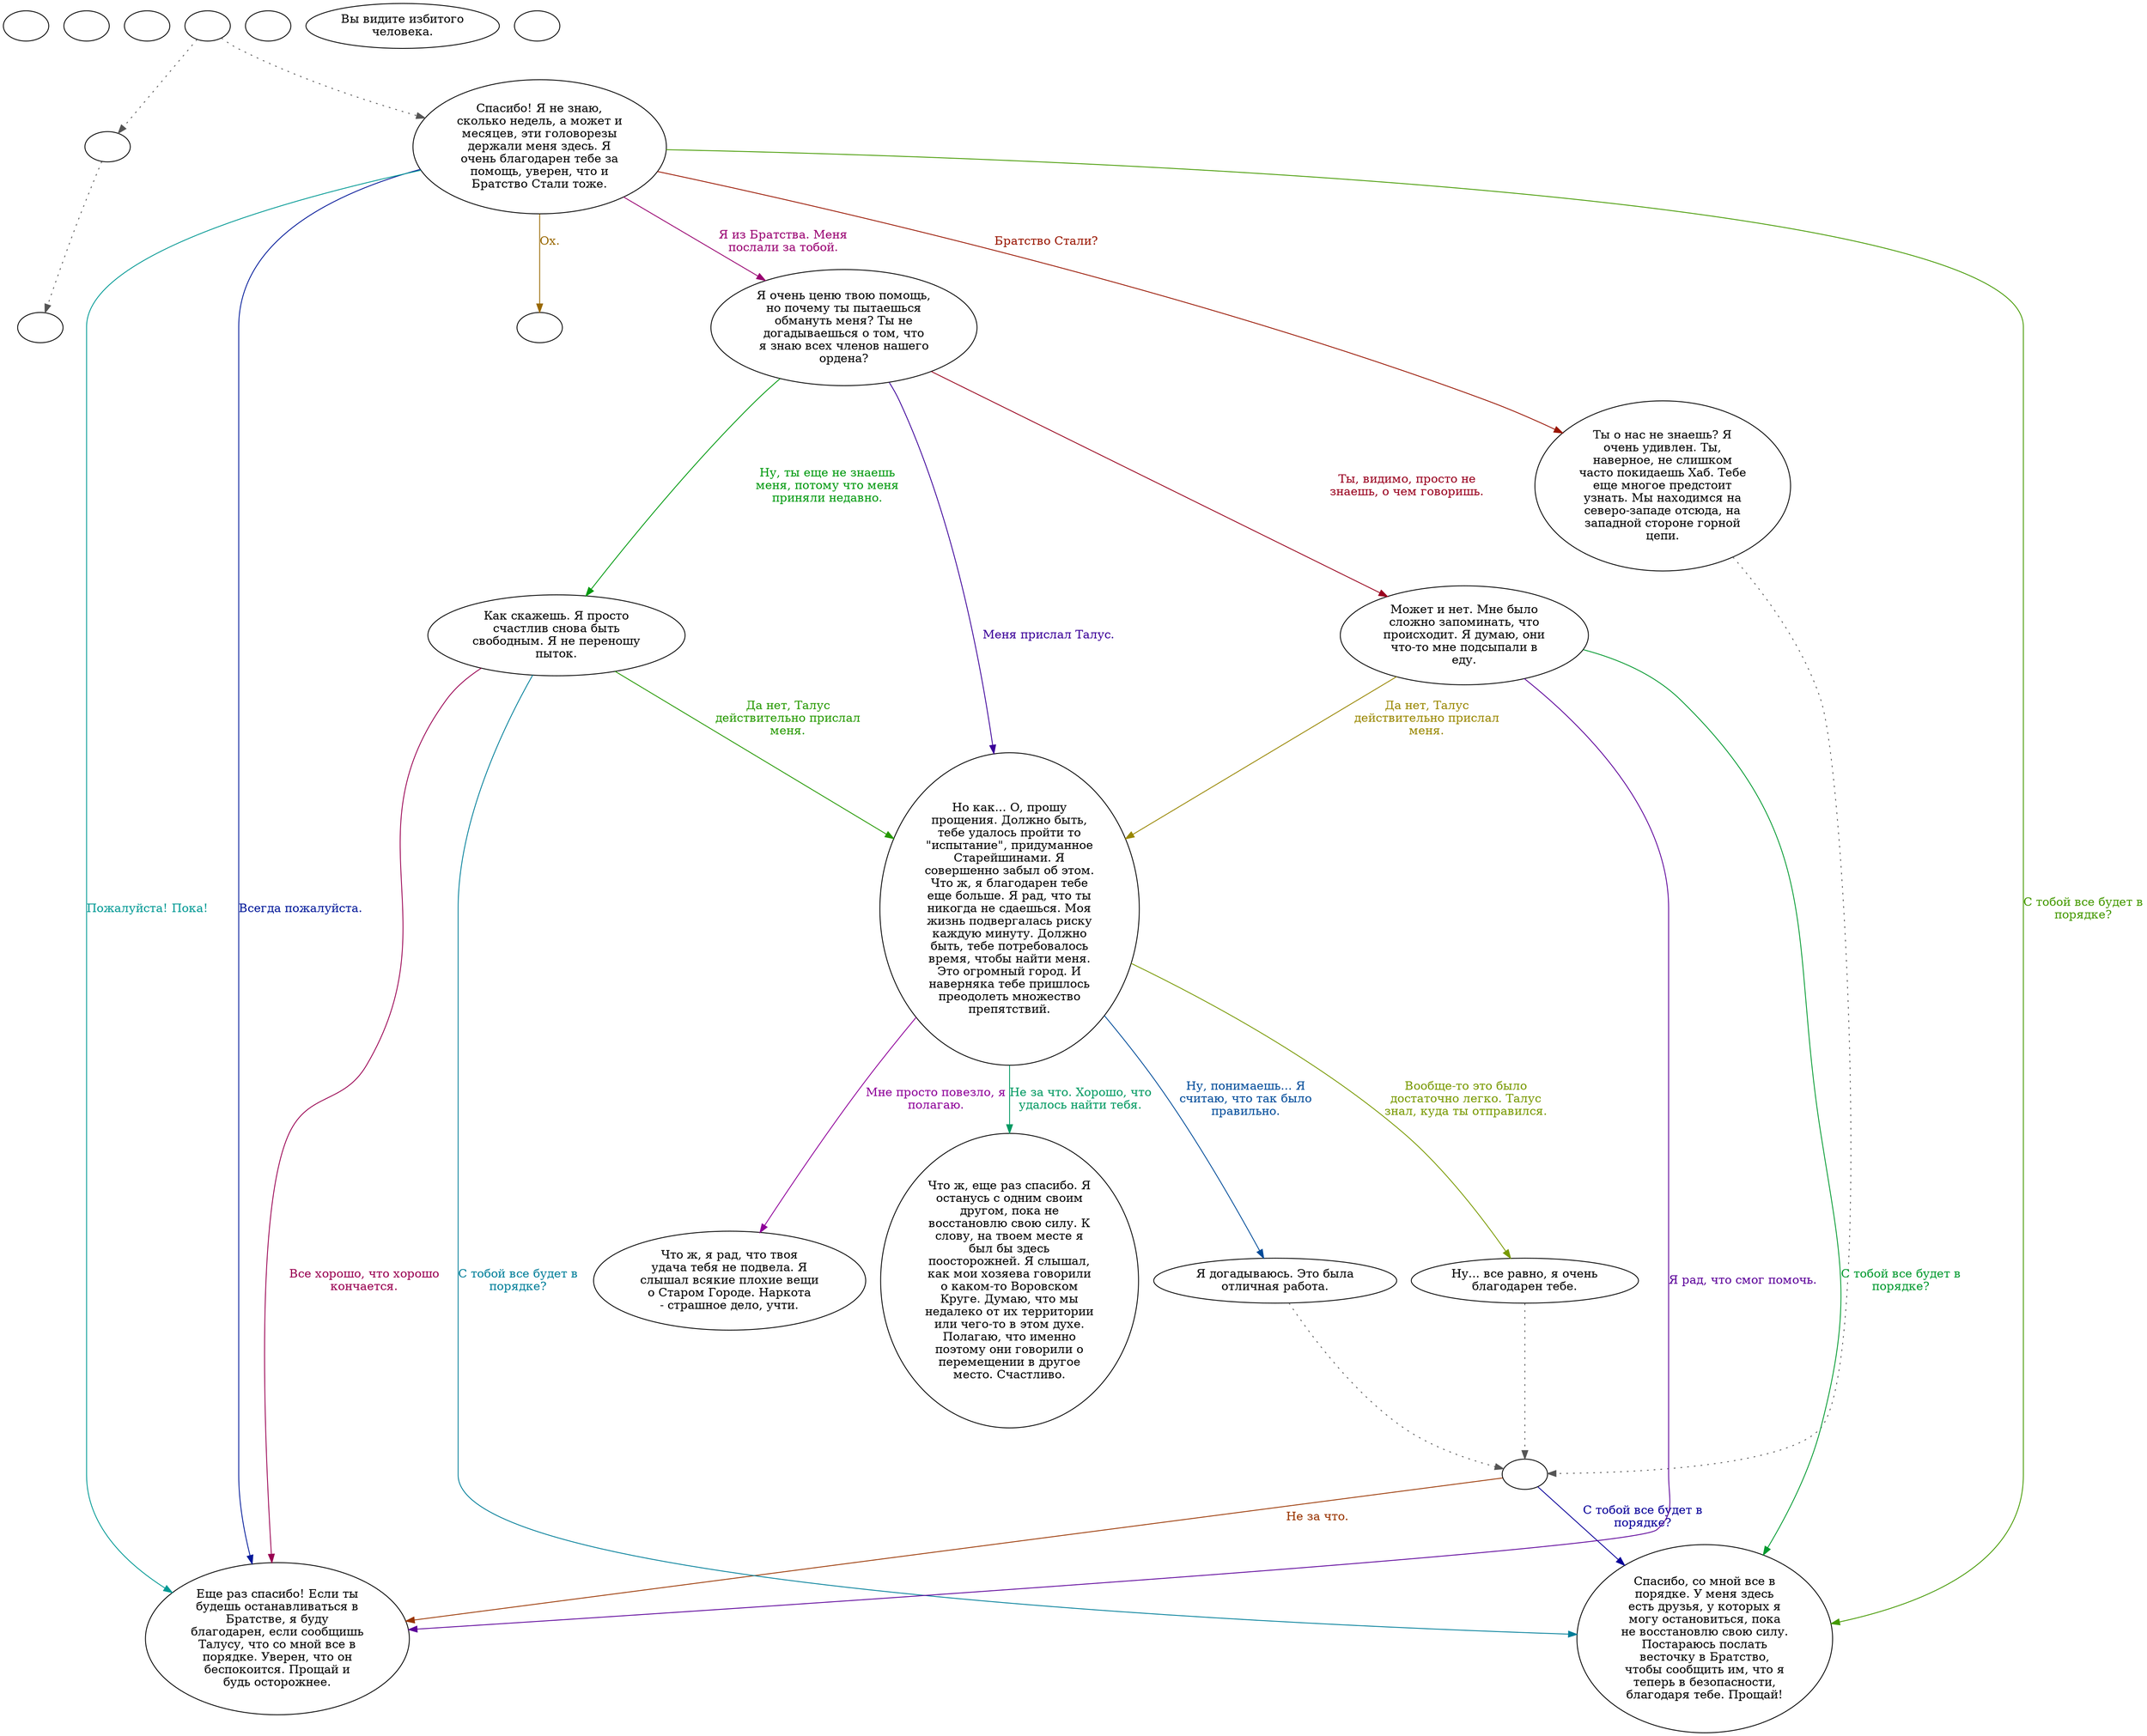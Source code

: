 digraph missbro {
  "start" [style=filled       fillcolor="#FFFFFF"       color="#000000"]
  "start" [label=""]
  "critter_p_proc" [style=filled       fillcolor="#FFFFFF"       color="#000000"]
  "critter_p_proc" [label=""]
  "pickup_p_proc" [style=filled       fillcolor="#FFFFFF"       color="#000000"]
  "pickup_p_proc" [label=""]
  "talk_p_proc" [style=filled       fillcolor="#FFFFFF"       color="#000000"]
  "talk_p_proc" -> "get_reaction" [style=dotted color="#555555"]
  "talk_p_proc" -> "Brother00" [style=dotted color="#555555"]
  "talk_p_proc" [label=""]
  "destroy_p_proc" [style=filled       fillcolor="#FFFFFF"       color="#000000"]
  "destroy_p_proc" [label=""]
  "look_at_p_proc" [style=filled       fillcolor="#FFFFFF"       color="#000000"]
  "look_at_p_proc" [label="Вы видите избитого\nчеловека."]
  "map_enter_p_proc" [style=filled       fillcolor="#FFFFFF"       color="#000000"]
  "map_enter_p_proc" [label=""]
  "Brother00" [style=filled       fillcolor="#FFFFFF"       color="#000000"]
  "Brother00" [label="Спасибо! Я не знаю,\nсколько недель, а может и\nмесяцев, эти головорезы\nдержали меня здесь. Я\nочень благодарен тебе за\nпомощь, уверен, что и\nБратство Стали тоже."]
  "Brother00" -> "Brother01" [label="Братство Стали?" color="#991500" fontcolor="#991500"]
  "Brother00" -> "Brother03" [label="Всегда пожалуйста." color="#001899" fontcolor="#001899"]
  "Brother00" -> "Brother04" [label="С тобой все будет в\nпорядке?" color="#449900" fontcolor="#449900"]
  "Brother00" -> "Brother02" [label="Я из Братства. Меня\nпослали за тобой." color="#990071" fontcolor="#990071"]
  "Brother00" -> "Brother03" [label="Пожалуйста! Пока!" color="#009994" fontcolor="#009994"]
  "Brother00" -> "BrotherEnd" [label="Ох." color="#996800" fontcolor="#996800"]
  "Brother01" [style=filled       fillcolor="#FFFFFF"       color="#000000"]
  "Brother01" -> "Brother08" [style=dotted color="#555555"]
  "Brother01" [label="Ты о нас не знаешь? Я\nочень удивлен. Ты,\nнаверное, не слишком\nчасто покидаешь Хаб. Тебе\nеще многое предстоит\nузнать. Мы находимся на\nсеверо-западе отсюда, на\nзападной стороне горной\nцепи."]
  "Brother02" [style=filled       fillcolor="#FFFFFF"       color="#000000"]
  "Brother02" [label="Я очень ценю твою помощь,\nно почему ты пытаешься\nобмануть меня? Ты не\nдогадываешься о том, что\nя знаю всех членов нашего\nордена?"]
  "Brother02" -> "Brother05" [label="Меня прислал Талус." color="#3B0099" fontcolor="#3B0099"]
  "Brother02" -> "Brother11" [label="Ну, ты еще не знаешь\nменя, потому что меня\nприняли недавно." color="#00990E" fontcolor="#00990E"]
  "Brother02" -> "Brother12" [label="Ты, видимо, просто не\nзнаешь, о чем говоришь." color="#99001E" fontcolor="#99001E"]
  "Brother03" [style=filled       fillcolor="#FFFFFF"       color="#000000"]
  "Brother03" [label="Еще раз спасибо! Если ты\nбудешь останавливаться в\nБратстве, я буду\nблагодарен, если сообщишь\nТалусу, что со мной все в\nпорядке. Уверен, что он\nбеспокоится. Прощай и\nбудь осторожнее."]
  "Brother04" [style=filled       fillcolor="#FFFFFF"       color="#000000"]
  "Brother04" [label="Спасибо, со мной все в\nпорядке. У меня здесь\nесть друзья, у которых я\nмогу остановиться, пока\nне восстановлю свою силу.\nПостараюсь послать\nвесточку в Братство,\nчтобы сообщить им, что я\nтеперь в безопасности,\nблагодаря тебе. Прощай!"]
  "Brother05" [style=filled       fillcolor="#FFFFFF"       color="#000000"]
  "Brother05" [label="Но как... О, прошу\nпрощения. Должно быть,\nтебе удалось пройти то\n\"испытание\", придуманное\nСтарейшинами. Я\nсовершенно забыл об этом.\nЧто ж, я благодарен тебе\nеще больше. Я рад, что ты\nникогда не сдаешься. Моя\nжизнь подвергалась риску\nкаждую минуту. Должно\nбыть, тебе потребовалось\nвремя, чтобы найти меня.\nЭто огромный город. И\nнаверняка тебе пришлось\nпреодолеть множество\nпрепятствий."]
  "Brother05" -> "Brother07" [label="Ну, понимаешь... Я\nсчитаю, что так было\nправильно." color="#004B99" fontcolor="#004B99"]
  "Brother05" -> "Brother06" [label="Вообще-то это было\nдостаточно легко. Талус\nзнал, куда ты отправился." color="#789900" fontcolor="#789900"]
  "Brother05" -> "Brother10" [label="Мне просто повезло, я\nполагаю." color="#8E0099" fontcolor="#8E0099"]
  "Brother05" -> "Brother09" [label="Не за что. Хорошо, что\nудалось найти тебя." color="#009961" fontcolor="#009961"]
  "Brother06" [style=filled       fillcolor="#FFFFFF"       color="#000000"]
  "Brother06" -> "Brother08" [style=dotted color="#555555"]
  "Brother06" [label="Ну... все равно, я очень\nблагодарен тебе."]
  "Brother07" [style=filled       fillcolor="#FFFFFF"       color="#000000"]
  "Brother07" -> "Brother08" [style=dotted color="#555555"]
  "Brother07" [label="Я догадываюсь. Это была\nотличная работа."]
  "Brother08" [style=filled       fillcolor="#FFFFFF"       color="#000000"]
  "Brother08" [label=""]
  "Brother08" -> "Brother03" [label="Не за что." color="#993400" fontcolor="#993400"]
  "Brother08" -> "Brother04" [label="С тобой все будет в\nпорядке?" color="#080099" fontcolor="#080099"]
  "Brother09" [style=filled       fillcolor="#FFFFFF"       color="#000000"]
  "Brother09" [label="Что ж, еще раз спасибо. Я\nостанусь с одним своим\nдругом, пока не\nвосстановлю свою силу. К\nслову, на твоем месте я\nбыл бы здесь\nпоосторожней. Я слышал,\nкак мои хозяева говорили\nо каком-то Воровском\nКруге. Думаю, что мы\nнедалеко от их территории\nили чего-то в этом духе.\nПолагаю, что именно\nпоэтому они говорили о\nперемещении в другое\nместо. Счастливо."]
  "Brother10" [style=filled       fillcolor="#FFFFFF"       color="#000000"]
  "Brother10" [label="Что ж, я рад, что твоя\nудача тебя не подвела. Я\nслышал всякие плохие вещи\nо Старом Городе. Наркота\n- страшное дело, учти."]
  "Brother11" [style=filled       fillcolor="#FFFFFF"       color="#000000"]
  "Brother11" [label="Как скажешь. Я просто\nсчастлив снова быть\nсвободным. Я не переношу\nпыток."]
  "Brother11" -> "Brother05" [label="Да нет, Талус\nдействительно прислал\nменя." color="#259900" fontcolor="#259900"]
  "Brother11" -> "Brother03" [label="Все хорошо, что хорошо\nкончается." color="#990051" fontcolor="#990051"]
  "Brother11" -> "Brother04" [label="С тобой все будет в\nпорядке?" color="#007E99" fontcolor="#007E99"]
  "Brother12" [style=filled       fillcolor="#FFFFFF"       color="#000000"]
  "Brother12" [label="Может и нет. Мне было\nсложно запоминать, что\nпроисходит. Я думаю, они\nчто-то мне подсыпали в\nеду."]
  "Brother12" -> "Brother05" [label="Да нет, Талус\nдействительно прислал\nменя." color="#998700" fontcolor="#998700"]
  "Brother12" -> "Brother03" [label="Я рад, что смог помочь." color="#5B0099" fontcolor="#5B0099"]
  "Brother12" -> "Brother04" [label="С тобой все будет в\nпорядке?" color="#00992E" fontcolor="#00992E"]
  "BrotherEnd" [style=filled       fillcolor="#FFFFFF"       color="#000000"]
  "BrotherEnd" [label=""]
  "get_reaction" [style=filled       fillcolor="#FFFFFF"       color="#000000"]
  "get_reaction" -> "ReactToLevel" [style=dotted color="#555555"]
  "get_reaction" [label=""]
  "ReactToLevel" [style=filled       fillcolor="#FFFFFF"       color="#000000"]
  "ReactToLevel" [label=""]
}
